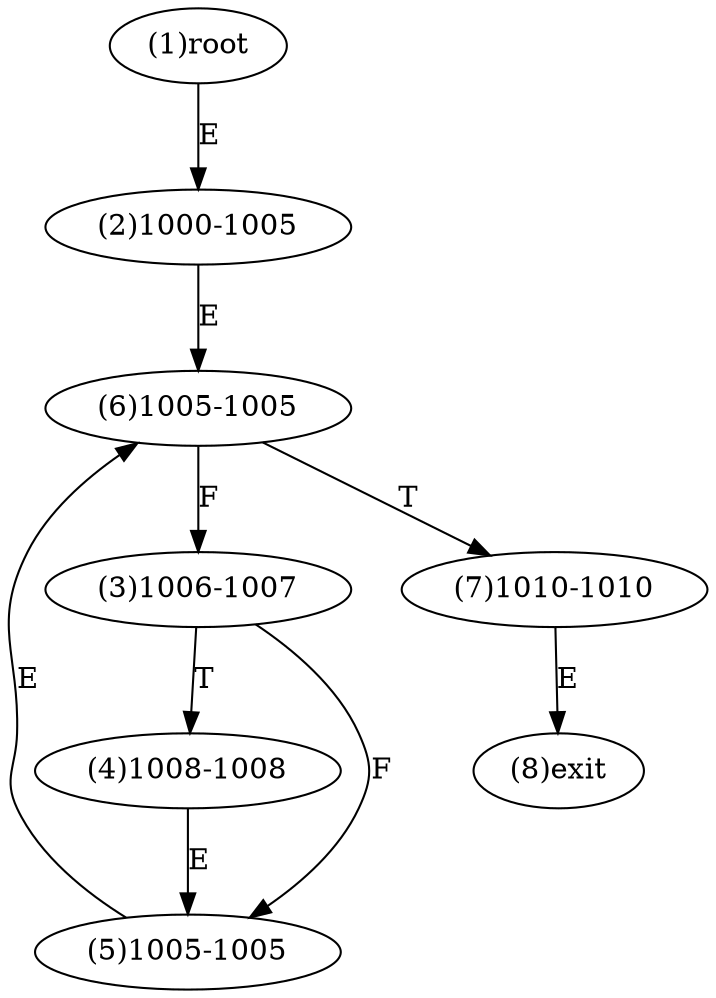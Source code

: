 digraph "" { 
1[ label="(1)root"];
2[ label="(2)1000-1005"];
3[ label="(3)1006-1007"];
4[ label="(4)1008-1008"];
5[ label="(5)1005-1005"];
6[ label="(6)1005-1005"];
7[ label="(7)1010-1010"];
8[ label="(8)exit"];
1->2[ label="E"];
2->6[ label="E"];
3->5[ label="F"];
3->4[ label="T"];
4->5[ label="E"];
5->6[ label="E"];
6->3[ label="F"];
6->7[ label="T"];
7->8[ label="E"];
}